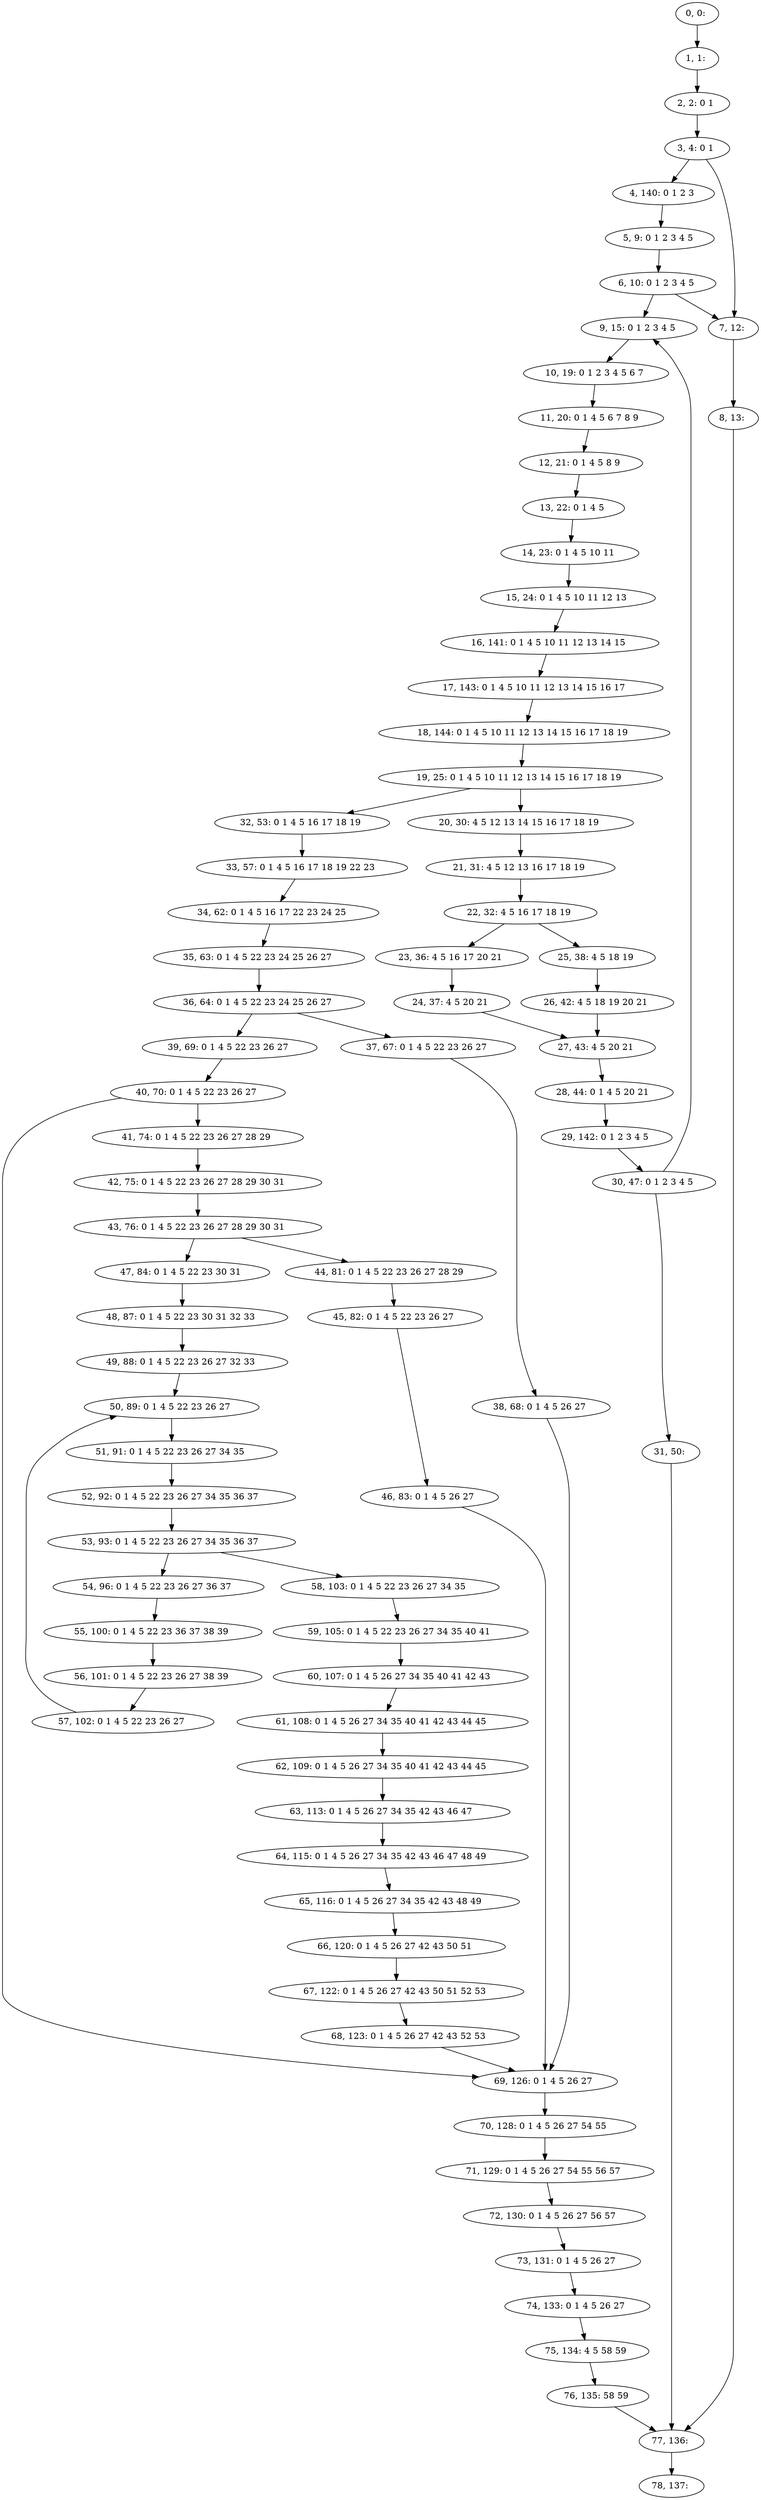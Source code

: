 digraph G {
0[label="0, 0: "];
1[label="1, 1: "];
2[label="2, 2: 0 1 "];
3[label="3, 4: 0 1 "];
4[label="4, 140: 0 1 2 3 "];
5[label="5, 9: 0 1 2 3 4 5 "];
6[label="6, 10: 0 1 2 3 4 5 "];
7[label="7, 12: "];
8[label="8, 13: "];
9[label="9, 15: 0 1 2 3 4 5 "];
10[label="10, 19: 0 1 2 3 4 5 6 7 "];
11[label="11, 20: 0 1 4 5 6 7 8 9 "];
12[label="12, 21: 0 1 4 5 8 9 "];
13[label="13, 22: 0 1 4 5 "];
14[label="14, 23: 0 1 4 5 10 11 "];
15[label="15, 24: 0 1 4 5 10 11 12 13 "];
16[label="16, 141: 0 1 4 5 10 11 12 13 14 15 "];
17[label="17, 143: 0 1 4 5 10 11 12 13 14 15 16 17 "];
18[label="18, 144: 0 1 4 5 10 11 12 13 14 15 16 17 18 19 "];
19[label="19, 25: 0 1 4 5 10 11 12 13 14 15 16 17 18 19 "];
20[label="20, 30: 4 5 12 13 14 15 16 17 18 19 "];
21[label="21, 31: 4 5 12 13 16 17 18 19 "];
22[label="22, 32: 4 5 16 17 18 19 "];
23[label="23, 36: 4 5 16 17 20 21 "];
24[label="24, 37: 4 5 20 21 "];
25[label="25, 38: 4 5 18 19 "];
26[label="26, 42: 4 5 18 19 20 21 "];
27[label="27, 43: 4 5 20 21 "];
28[label="28, 44: 0 1 4 5 20 21 "];
29[label="29, 142: 0 1 2 3 4 5 "];
30[label="30, 47: 0 1 2 3 4 5 "];
31[label="31, 50: "];
32[label="32, 53: 0 1 4 5 16 17 18 19 "];
33[label="33, 57: 0 1 4 5 16 17 18 19 22 23 "];
34[label="34, 62: 0 1 4 5 16 17 22 23 24 25 "];
35[label="35, 63: 0 1 4 5 22 23 24 25 26 27 "];
36[label="36, 64: 0 1 4 5 22 23 24 25 26 27 "];
37[label="37, 67: 0 1 4 5 22 23 26 27 "];
38[label="38, 68: 0 1 4 5 26 27 "];
39[label="39, 69: 0 1 4 5 22 23 26 27 "];
40[label="40, 70: 0 1 4 5 22 23 26 27 "];
41[label="41, 74: 0 1 4 5 22 23 26 27 28 29 "];
42[label="42, 75: 0 1 4 5 22 23 26 27 28 29 30 31 "];
43[label="43, 76: 0 1 4 5 22 23 26 27 28 29 30 31 "];
44[label="44, 81: 0 1 4 5 22 23 26 27 28 29 "];
45[label="45, 82: 0 1 4 5 22 23 26 27 "];
46[label="46, 83: 0 1 4 5 26 27 "];
47[label="47, 84: 0 1 4 5 22 23 30 31 "];
48[label="48, 87: 0 1 4 5 22 23 30 31 32 33 "];
49[label="49, 88: 0 1 4 5 22 23 26 27 32 33 "];
50[label="50, 89: 0 1 4 5 22 23 26 27 "];
51[label="51, 91: 0 1 4 5 22 23 26 27 34 35 "];
52[label="52, 92: 0 1 4 5 22 23 26 27 34 35 36 37 "];
53[label="53, 93: 0 1 4 5 22 23 26 27 34 35 36 37 "];
54[label="54, 96: 0 1 4 5 22 23 26 27 36 37 "];
55[label="55, 100: 0 1 4 5 22 23 36 37 38 39 "];
56[label="56, 101: 0 1 4 5 22 23 26 27 38 39 "];
57[label="57, 102: 0 1 4 5 22 23 26 27 "];
58[label="58, 103: 0 1 4 5 22 23 26 27 34 35 "];
59[label="59, 105: 0 1 4 5 22 23 26 27 34 35 40 41 "];
60[label="60, 107: 0 1 4 5 26 27 34 35 40 41 42 43 "];
61[label="61, 108: 0 1 4 5 26 27 34 35 40 41 42 43 44 45 "];
62[label="62, 109: 0 1 4 5 26 27 34 35 40 41 42 43 44 45 "];
63[label="63, 113: 0 1 4 5 26 27 34 35 42 43 46 47 "];
64[label="64, 115: 0 1 4 5 26 27 34 35 42 43 46 47 48 49 "];
65[label="65, 116: 0 1 4 5 26 27 34 35 42 43 48 49 "];
66[label="66, 120: 0 1 4 5 26 27 42 43 50 51 "];
67[label="67, 122: 0 1 4 5 26 27 42 43 50 51 52 53 "];
68[label="68, 123: 0 1 4 5 26 27 42 43 52 53 "];
69[label="69, 126: 0 1 4 5 26 27 "];
70[label="70, 128: 0 1 4 5 26 27 54 55 "];
71[label="71, 129: 0 1 4 5 26 27 54 55 56 57 "];
72[label="72, 130: 0 1 4 5 26 27 56 57 "];
73[label="73, 131: 0 1 4 5 26 27 "];
74[label="74, 133: 0 1 4 5 26 27 "];
75[label="75, 134: 4 5 58 59 "];
76[label="76, 135: 58 59 "];
77[label="77, 136: "];
78[label="78, 137: "];
0->1 ;
1->2 ;
2->3 ;
3->4 ;
3->7 ;
4->5 ;
5->6 ;
6->7 ;
6->9 ;
7->8 ;
8->77 ;
9->10 ;
10->11 ;
11->12 ;
12->13 ;
13->14 ;
14->15 ;
15->16 ;
16->17 ;
17->18 ;
18->19 ;
19->20 ;
19->32 ;
20->21 ;
21->22 ;
22->23 ;
22->25 ;
23->24 ;
24->27 ;
25->26 ;
26->27 ;
27->28 ;
28->29 ;
29->30 ;
30->31 ;
30->9 ;
31->77 ;
32->33 ;
33->34 ;
34->35 ;
35->36 ;
36->37 ;
36->39 ;
37->38 ;
38->69 ;
39->40 ;
40->41 ;
40->69 ;
41->42 ;
42->43 ;
43->44 ;
43->47 ;
44->45 ;
45->46 ;
46->69 ;
47->48 ;
48->49 ;
49->50 ;
50->51 ;
51->52 ;
52->53 ;
53->54 ;
53->58 ;
54->55 ;
55->56 ;
56->57 ;
57->50 ;
58->59 ;
59->60 ;
60->61 ;
61->62 ;
62->63 ;
63->64 ;
64->65 ;
65->66 ;
66->67 ;
67->68 ;
68->69 ;
69->70 ;
70->71 ;
71->72 ;
72->73 ;
73->74 ;
74->75 ;
75->76 ;
76->77 ;
77->78 ;
}
